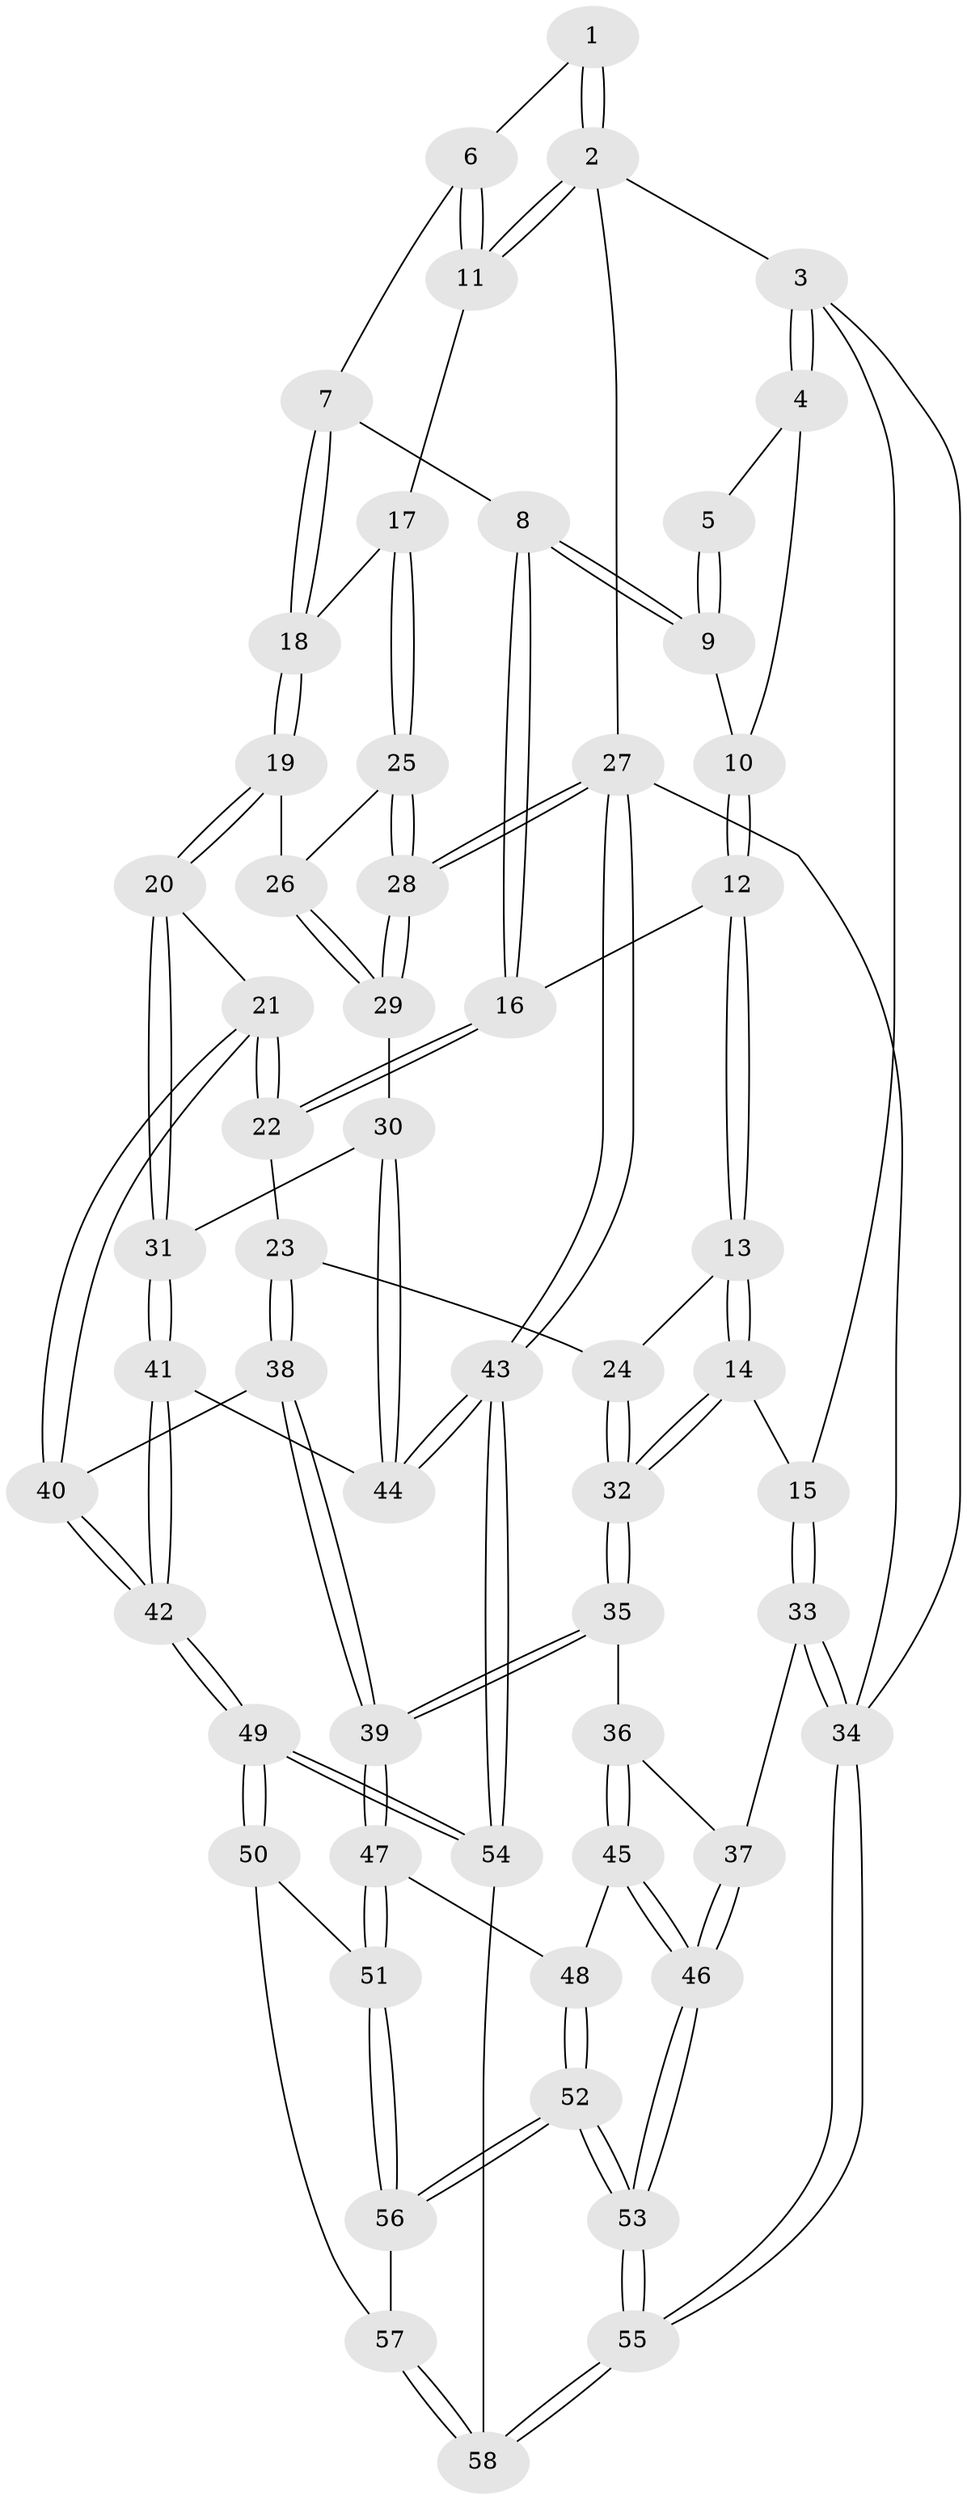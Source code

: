 // Generated by graph-tools (version 1.1) at 2025/11/02/27/25 16:11:52]
// undirected, 58 vertices, 142 edges
graph export_dot {
graph [start="1"]
  node [color=gray90,style=filled];
  1 [pos="+0.7812185656118591+0"];
  2 [pos="+1+0"];
  3 [pos="+0+0"];
  4 [pos="+0.13569450556647525+0"];
  5 [pos="+0.537063678072047+0"];
  6 [pos="+0.7857758619333117+0.14821645113443568"];
  7 [pos="+0.7043141251389591+0.24690392754613397"];
  8 [pos="+0.6767140711216484+0.24517155959168405"];
  9 [pos="+0.6543870857859618+0.21440431099736224"];
  10 [pos="+0.2652662428323655+0.10730183683900885"];
  11 [pos="+1+0"];
  12 [pos="+0.2738543465378713+0.29497336318448714"];
  13 [pos="+0.2642487446744558+0.32693559392148297"];
  14 [pos="+0+0.24904860399077505"];
  15 [pos="+0+0.23427057723053504"];
  16 [pos="+0.6468245450631906+0.2766623838780682"];
  17 [pos="+1+0"];
  18 [pos="+0.765309862138447+0.29057010946056483"];
  19 [pos="+0.804453984334907+0.33026117120824344"];
  20 [pos="+0.7895976733399309+0.499487621641882"];
  21 [pos="+0.6130864716562339+0.5118147216902205"];
  22 [pos="+0.5881263078256347+0.38794355062716374"];
  23 [pos="+0.413170850840131+0.46145018682156735"];
  24 [pos="+0.26521135154889214+0.36584014137006643"];
  25 [pos="+1+0.2666356309184722"];
  26 [pos="+0.8403997000687907+0.3417313826580522"];
  27 [pos="+1+1"];
  28 [pos="+1+0.5502491106023432"];
  29 [pos="+1+0.5450856403395884"];
  30 [pos="+0.9772543233915191+0.5638456029698377"];
  31 [pos="+0.8070639195958866+0.6037815351355847"];
  32 [pos="+0.17854529864850835+0.4762048102777148"];
  33 [pos="+0+0.5413030903530552"];
  34 [pos="+0+1"];
  35 [pos="+0.16745955155114203+0.5153106955529356"];
  36 [pos="+0.14245989367076792+0.5487541135247245"];
  37 [pos="+0.08037810580228014+0.5623360434557104"];
  38 [pos="+0.4233150700088521+0.604176860128978"];
  39 [pos="+0.3965653291812728+0.6408978645787415"];
  40 [pos="+0.6109625782435688+0.6003201697324634"];
  41 [pos="+0.774330910952879+0.651515864841596"];
  42 [pos="+0.7080934421012822+0.7178220829965937"];
  43 [pos="+1+1"];
  44 [pos="+0.9413106535641117+0.7029192504039311"];
  45 [pos="+0.17487515732455736+0.6676641772085932"];
  46 [pos="+0+1"];
  47 [pos="+0.3831800930234313+0.7081748407576365"];
  48 [pos="+0.22633256360744097+0.6945460662512591"];
  49 [pos="+0.6948738059799286+0.8630743325075618"];
  50 [pos="+0.5394117464254803+0.8136693184152051"];
  51 [pos="+0.3834928553239105+0.7092032734094946"];
  52 [pos="+0.2269093380444045+0.9084555102819009"];
  53 [pos="+0+1"];
  54 [pos="+0.8119125497309538+1"];
  55 [pos="+0+1"];
  56 [pos="+0.2998310534927488+0.8667109631097025"];
  57 [pos="+0.38826999849944477+0.9016056752593684"];
  58 [pos="+0.5476736420458508+1"];
  1 -- 2;
  1 -- 2;
  1 -- 6;
  2 -- 3;
  2 -- 11;
  2 -- 11;
  2 -- 27;
  3 -- 4;
  3 -- 4;
  3 -- 15;
  3 -- 34;
  4 -- 5;
  4 -- 10;
  5 -- 9;
  5 -- 9;
  6 -- 7;
  6 -- 11;
  6 -- 11;
  7 -- 8;
  7 -- 18;
  7 -- 18;
  8 -- 9;
  8 -- 9;
  8 -- 16;
  8 -- 16;
  9 -- 10;
  10 -- 12;
  10 -- 12;
  11 -- 17;
  12 -- 13;
  12 -- 13;
  12 -- 16;
  13 -- 14;
  13 -- 14;
  13 -- 24;
  14 -- 15;
  14 -- 32;
  14 -- 32;
  15 -- 33;
  15 -- 33;
  16 -- 22;
  16 -- 22;
  17 -- 18;
  17 -- 25;
  17 -- 25;
  18 -- 19;
  18 -- 19;
  19 -- 20;
  19 -- 20;
  19 -- 26;
  20 -- 21;
  20 -- 31;
  20 -- 31;
  21 -- 22;
  21 -- 22;
  21 -- 40;
  21 -- 40;
  22 -- 23;
  23 -- 24;
  23 -- 38;
  23 -- 38;
  24 -- 32;
  24 -- 32;
  25 -- 26;
  25 -- 28;
  25 -- 28;
  26 -- 29;
  26 -- 29;
  27 -- 28;
  27 -- 28;
  27 -- 43;
  27 -- 43;
  27 -- 34;
  28 -- 29;
  28 -- 29;
  29 -- 30;
  30 -- 31;
  30 -- 44;
  30 -- 44;
  31 -- 41;
  31 -- 41;
  32 -- 35;
  32 -- 35;
  33 -- 34;
  33 -- 34;
  33 -- 37;
  34 -- 55;
  34 -- 55;
  35 -- 36;
  35 -- 39;
  35 -- 39;
  36 -- 37;
  36 -- 45;
  36 -- 45;
  37 -- 46;
  37 -- 46;
  38 -- 39;
  38 -- 39;
  38 -- 40;
  39 -- 47;
  39 -- 47;
  40 -- 42;
  40 -- 42;
  41 -- 42;
  41 -- 42;
  41 -- 44;
  42 -- 49;
  42 -- 49;
  43 -- 44;
  43 -- 44;
  43 -- 54;
  43 -- 54;
  45 -- 46;
  45 -- 46;
  45 -- 48;
  46 -- 53;
  46 -- 53;
  47 -- 48;
  47 -- 51;
  47 -- 51;
  48 -- 52;
  48 -- 52;
  49 -- 50;
  49 -- 50;
  49 -- 54;
  49 -- 54;
  50 -- 51;
  50 -- 57;
  51 -- 56;
  51 -- 56;
  52 -- 53;
  52 -- 53;
  52 -- 56;
  52 -- 56;
  53 -- 55;
  53 -- 55;
  54 -- 58;
  55 -- 58;
  55 -- 58;
  56 -- 57;
  57 -- 58;
  57 -- 58;
}
